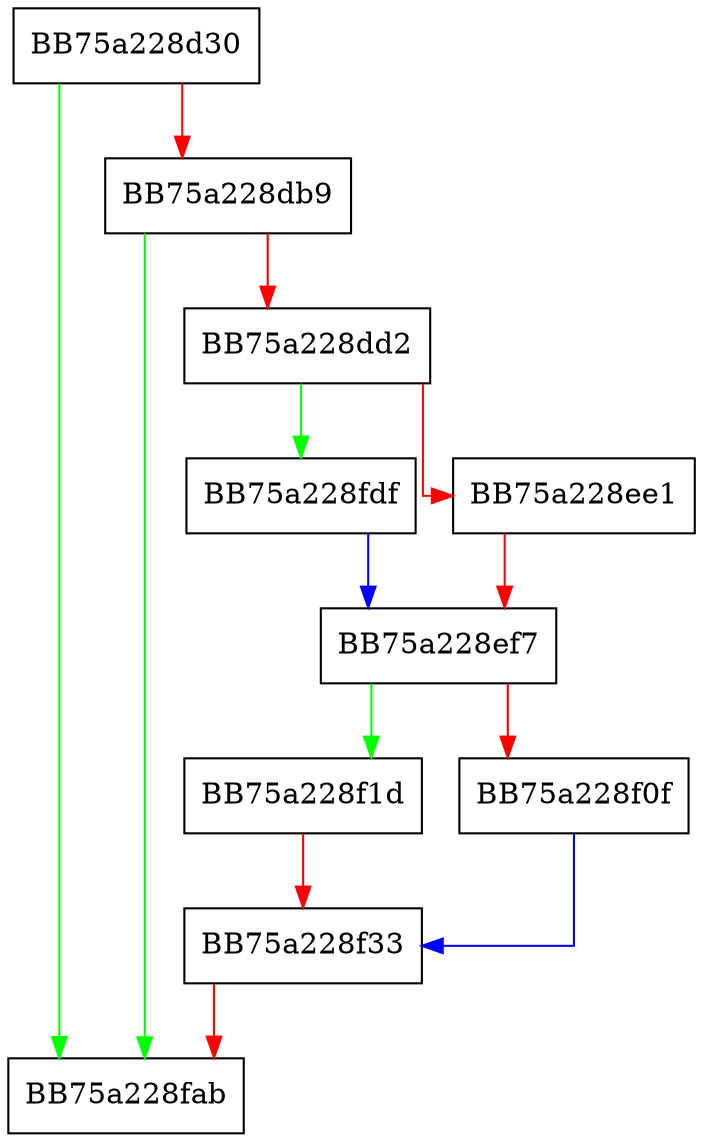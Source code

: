 digraph mp_lua_api_GetLnkInfo {
  node [shape="box"];
  graph [splines=ortho];
  BB75a228d30 -> BB75a228fab [color="green"];
  BB75a228d30 -> BB75a228db9 [color="red"];
  BB75a228db9 -> BB75a228fab [color="green"];
  BB75a228db9 -> BB75a228dd2 [color="red"];
  BB75a228dd2 -> BB75a228fdf [color="green"];
  BB75a228dd2 -> BB75a228ee1 [color="red"];
  BB75a228ee1 -> BB75a228ef7 [color="red"];
  BB75a228ef7 -> BB75a228f1d [color="green"];
  BB75a228ef7 -> BB75a228f0f [color="red"];
  BB75a228f0f -> BB75a228f33 [color="blue"];
  BB75a228f1d -> BB75a228f33 [color="red"];
  BB75a228f33 -> BB75a228fab [color="red"];
  BB75a228fdf -> BB75a228ef7 [color="blue"];
}